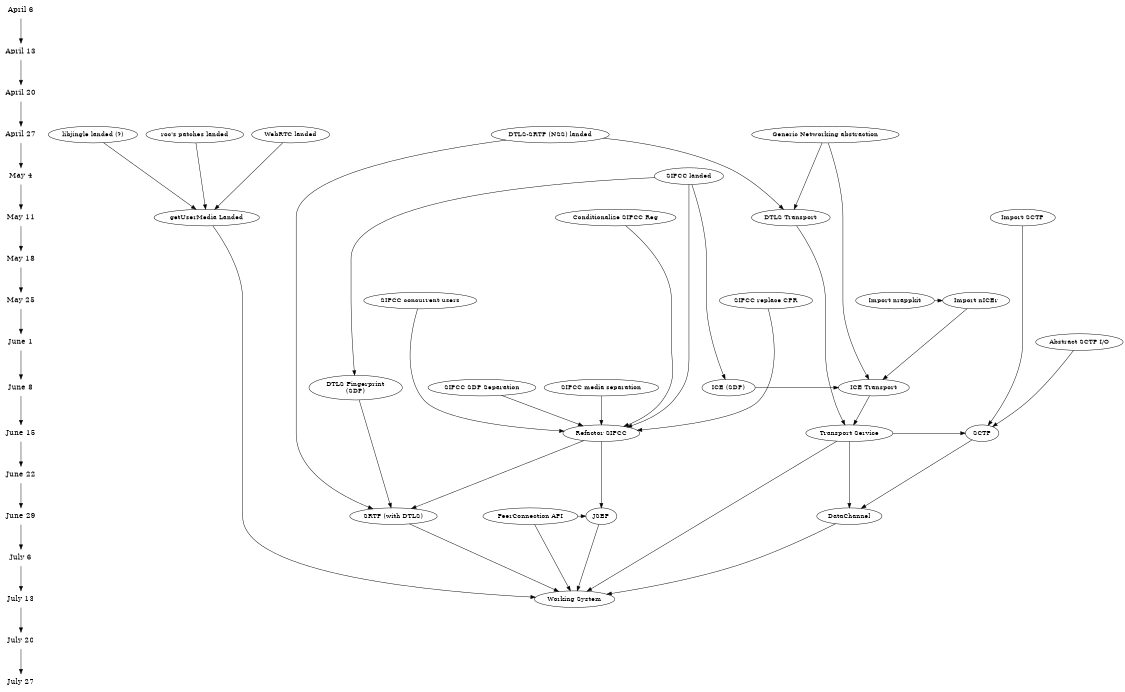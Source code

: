 digraph G {
ranksep=.75; size = "7.5,7.5";
{
node [shape=plaintext, fontsize=16]; /* the time-line graph */ 
     "April 6" -> "April 13"-> "April 20"-> "April 27"-> "May 4"-> "May 11"-> "May 18"-> "May 25"-> "June 1"-> "June 8"-> "June 15"-> "June 22"-> "June 29"-> "July 6"-> "July 13"-> "July 20"-> "July 27"
}

	{rank = same; "April 27";
	   webrtc [label = "WebRTC landed"];
	   libjingle [label = "libjingle landed (?)"];
	   roc [label = "roc's patches landed"];
	   genericio [label = "Generic Networking abstraction"]
	   dtlssrtp [label = "DTLS-SRTP (NSS) landed"]
        }

	{rank = same; "May 4";
	   sipccimport [label = "SIPCC landed"]
	}
		

	{rank = same; "May 11";
	   getusermedia [label = "getUserMedia Landed"]
	   sctpimport [label = "Import SCTP"];
	   dtlstransport [label = "DTLS Transport" ];
	   sipccnoreg [ label = "Conditionalize SIPCC Reg"]
	}
	dtlssrtp -> dtlstransport
	genericio -> dtlstransport
	
	{rank = same; "May 25";
	   nicer [label = "Import nICEr"];
	   nrappkit [label = "Import nrappkit"];
	   sipccnocpr [ label = "SIPCC replace CPR"];
	   sipccconcurrent [ label = "SIPCC concurrent users"]
        }	   	   
	nrappkit -> nicer

	{rank = same; "June 1";
	   sctpio [ label = "Abstract SCTP I/O"]
        }
	

	{rank = same; "June 8";
	   icetransport [ label = "ICE Transport"];
	   dtlsfingerprint [ label = "DTLS Fingerprint\n(SDP)"];
	   iceparams [label = "ICE (SDP)"];
	   sipccsdp [ label = "SIPCC SDP Separation"];
	   sipccmedia [ label = "SIPCC media separation"]
	}
	sipccimport -> iceparams
	sipccimport -> dtlsfingerprint
	nicer -> icetransport
	genericio -> icetransport
	iceparams -> icetransport

	{rank = same; "June 15";
	   transport [label = "Transport Service"];
	   sctp [label = "SCTP"];
	   sipccrefactor [label = "Refactor SIPCC"];
	 } 
	 sipccimport -> sipccrefactor
	 sipccnoreg -> sipccrefactor
	 sipccnocpr -> sipccrefactor
	 sipccmedia -> sipccrefactor
	 sipccsdp -> sipccrefactor
	 sipccconcurrent -> sipccrefactor
	 sipccrefactor -> "JSEP"
	 dtlstransport -> transport
	 icetransport -> transport

        {rank = same; "June 29"; 
	   peerconnection [label = "PeerConnection API"]; JSEP;
	   datachannel [label = "DataChannel"];
	   srtp [label = "SRTP (with DTLS)"] }
        dtlsfingerprint -> srtp
	dtlssrtp -> srtp
	sipccrefactor -> srtp

        {rank = same; "July 13"; 
	   working [ label = "Working System" ] }
	
        roc->getusermedia
	webrtc->getusermedia
	libjingle->getusermedia
	
	transport -> working
	transport -> datachannel
	peerconnection -> working
	peerconnection -> "JSEP"
	"JSEP" -> working
	sctpio-> sctp
	sctpimport -> sctp
	sctp -> datachannel
	transport ->sctp
	getusermedia -> working
	datachannel -> working
	srtp -> working
}